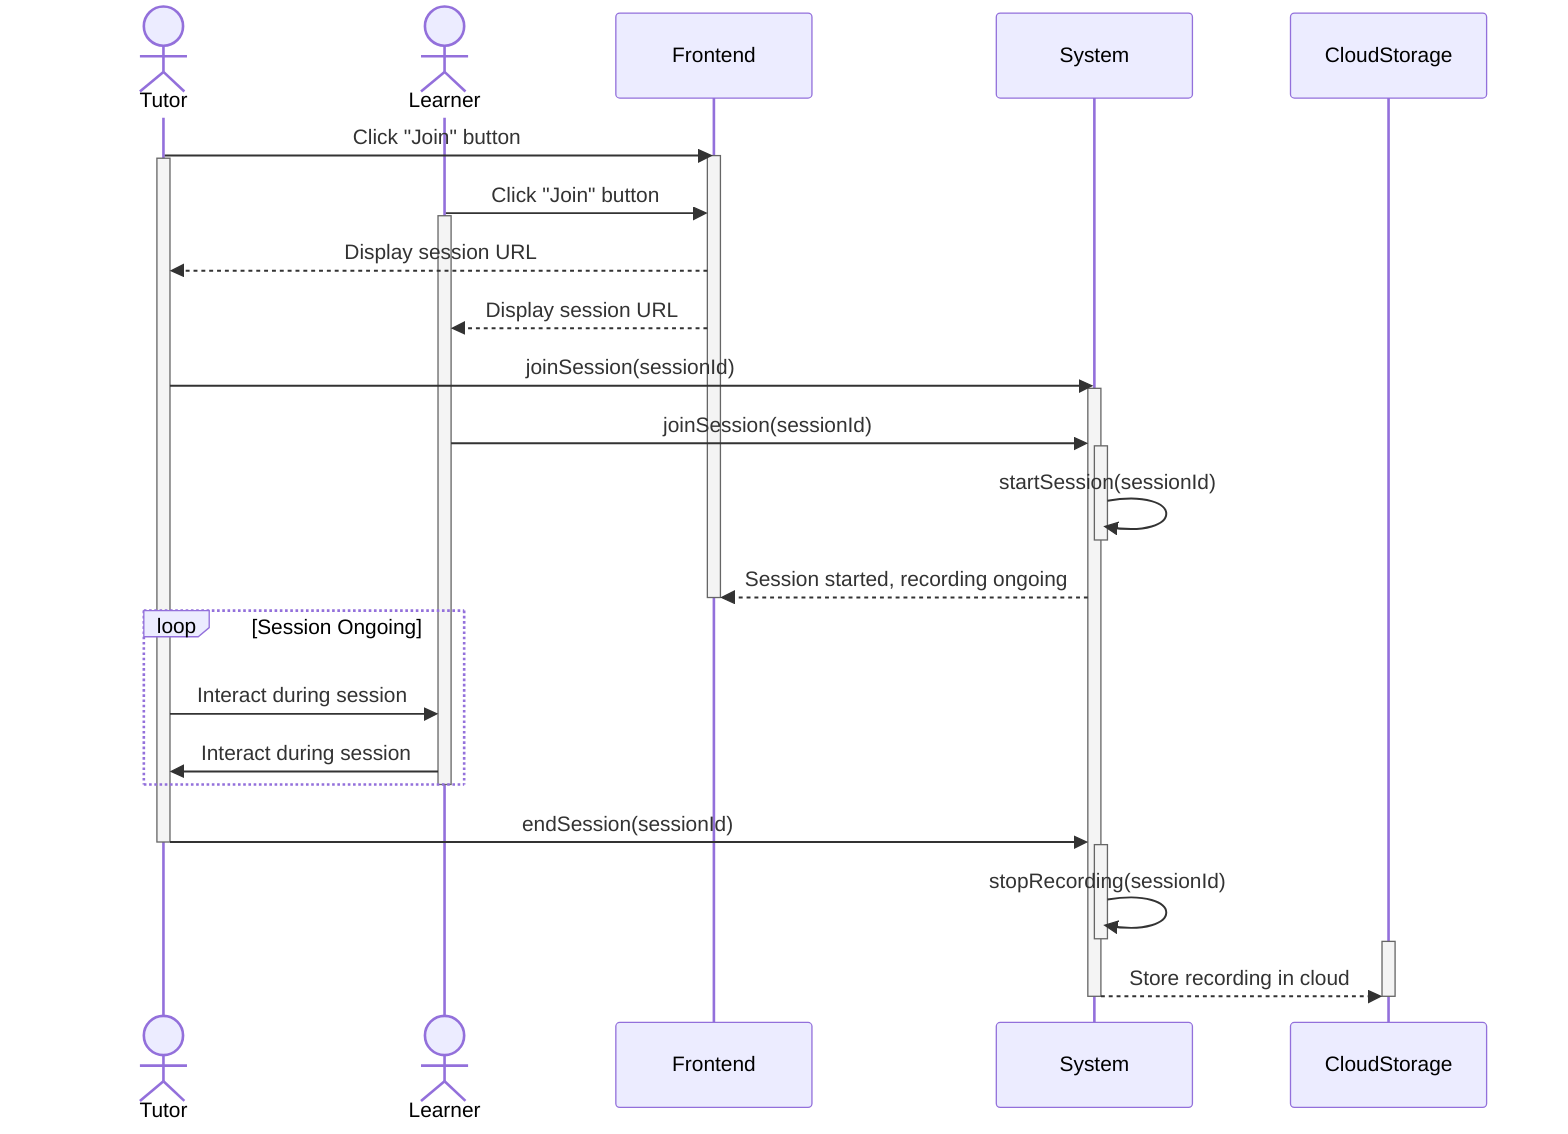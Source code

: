 sequenceDiagram
    actor Tutor
    actor Learner
    participant Frontend
    participant System
    participant CloudStorage

    Tutor->>Frontend: Click "Join" button
    activate Frontend
    activate Tutor
    Learner->>Frontend: Click "Join" button
    activate Learner
    Frontend-->>Tutor: Display session URL
    Frontend-->>Learner: Display session URL

    Tutor->>System: joinSession(sessionId)
    activate System
    Learner->>System: joinSession(sessionId)
    activate System
    System->>System: startSession(sessionId)
    deactivate System
    System-->>Frontend: Session started, recording ongoing
    deactivate Frontend

    loop Session Ongoing
        Tutor->>Learner: Interact during session
        Learner->>Tutor: Interact during session
    end
    deactivate Learner

    Tutor->>System: endSession(sessionId)
    deactivate Tutor
    activate System
    System->>System: stopRecording(sessionId)
    deactivate System
    activate CloudStorage
    System-->>CloudStorage: Store recording in cloud
    deactivate System
    deactivate CloudStorage